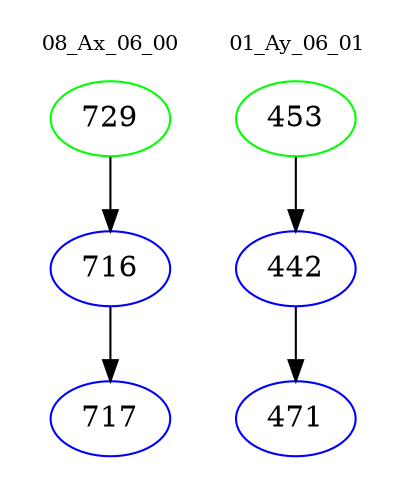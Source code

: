 digraph{
subgraph cluster_0 {
color = white
label = "08_Ax_06_00";
fontsize=10;
T0_729 [label="729", color="green"]
T0_729 -> T0_716 [color="black"]
T0_716 [label="716", color="blue"]
T0_716 -> T0_717 [color="black"]
T0_717 [label="717", color="blue"]
}
subgraph cluster_1 {
color = white
label = "01_Ay_06_01";
fontsize=10;
T1_453 [label="453", color="green"]
T1_453 -> T1_442 [color="black"]
T1_442 [label="442", color="blue"]
T1_442 -> T1_471 [color="black"]
T1_471 [label="471", color="blue"]
}
}
